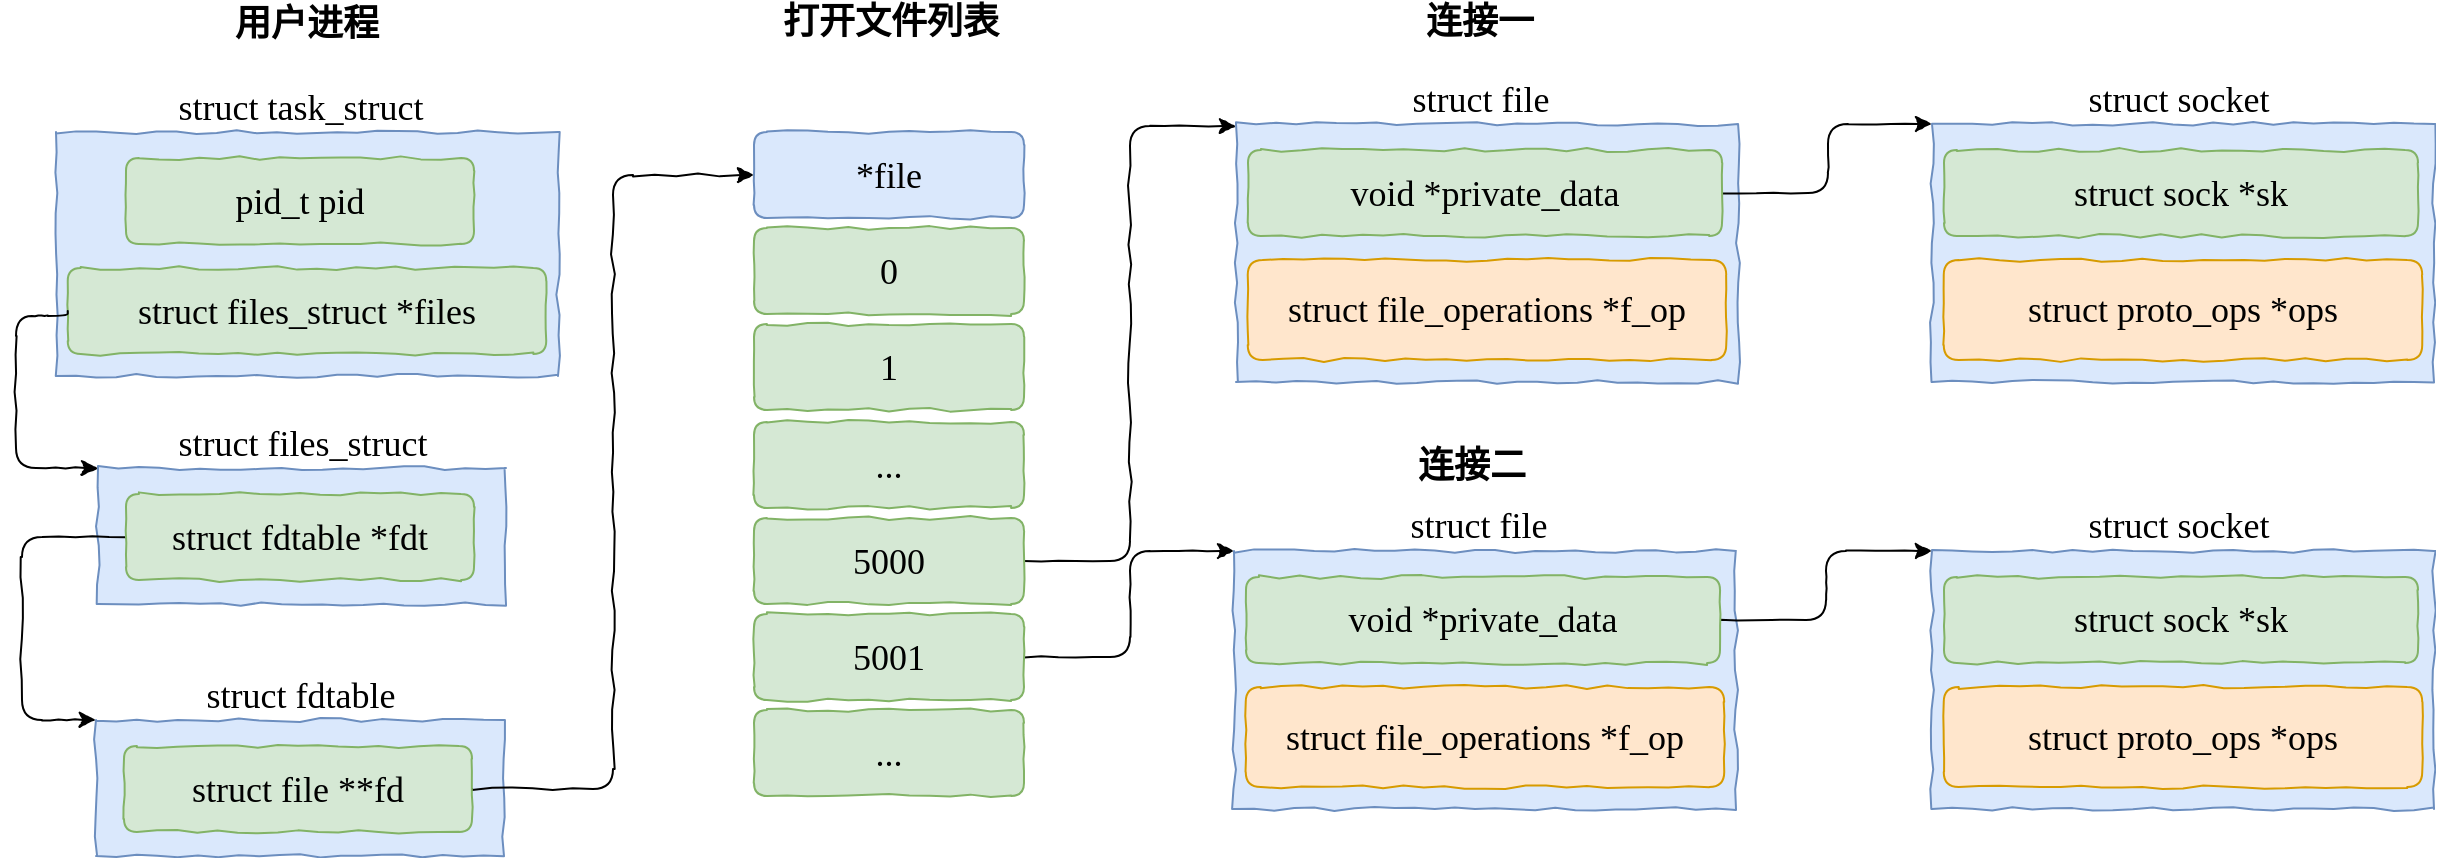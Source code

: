<mxfile version="14.7.6" type="github">
  <diagram id="sjxEpa3AsEOyEJ2MEUTR" name="Page-1">
    <mxGraphModel dx="1741" dy="834" grid="0" gridSize="10" guides="1" tooltips="1" connect="1" arrows="1" fold="1" page="0" pageScale="1" pageWidth="827" pageHeight="1169" math="0" shadow="0">
      <root>
        <mxCell id="0" />
        <mxCell id="1" parent="0" />
        <mxCell id="JA-ZwGv86Hci3zoSByOs-2" value="*file" style="whiteSpace=wrap;html=1;fillColor=#dae8fc;strokeColor=#6c8ebf;fillStyle=solid;sketchStyle=comic;rounded=1;comic=1;fontFamily=Comic Sans MS;fontSize=18;" vertex="1" parent="1">
          <mxGeometry x="315" y="294" width="135" height="43" as="geometry" />
        </mxCell>
        <mxCell id="JA-ZwGv86Hci3zoSByOs-5" value="" style="whiteSpace=wrap;html=1;fillColor=#dae8fc;strokeColor=#6c8ebf;fillStyle=solid;sketchStyle=comic;rounded=0;comic=1;" vertex="1" parent="1">
          <mxGeometry x="-34" y="294" width="251" height="122" as="geometry" />
        </mxCell>
        <mxCell id="JA-ZwGv86Hci3zoSByOs-6" value="&lt;h2&gt;&lt;font face=&quot;Comic Sans MS&quot; style=&quot;font-weight: normal&quot;&gt;pid_t pid&lt;/font&gt;&lt;/h2&gt;" style="whiteSpace=wrap;html=1;fillColor=#d5e8d4;strokeColor=#82b366;fillStyle=solid;glass=0;shadow=0;sketchStyle=comic;rounded=1;comic=1;" vertex="1" parent="1">
          <mxGeometry x="1" y="307" width="174" height="43" as="geometry" />
        </mxCell>
        <mxCell id="JA-ZwGv86Hci3zoSByOs-7" value="&lt;font face=&quot;Comic Sans MS&quot; style=&quot;font-size: 18px&quot;&gt;struct files_struct *files&lt;/font&gt;" style="whiteSpace=wrap;html=1;fillColor=#d5e8d4;strokeColor=#82b366;fillStyle=solid;sketchStyle=comic;rounded=1;comic=1;" vertex="1" parent="1">
          <mxGeometry x="-28.13" y="362" width="239.25" height="43" as="geometry" />
        </mxCell>
        <mxCell id="JA-ZwGv86Hci3zoSByOs-8" value="&lt;font face=&quot;Comic Sans MS&quot; style=&quot;font-size: 18px&quot;&gt;struct task_struct&lt;/font&gt;" style="text;html=1;align=center;verticalAlign=middle;resizable=0;points=[];autosize=1;strokeColor=none;rounded=1;comic=1;" vertex="1" parent="1">
          <mxGeometry x="3.5" y="271" width="169" height="21" as="geometry" />
        </mxCell>
        <mxCell id="JA-ZwGv86Hci3zoSByOs-9" value="" style="whiteSpace=wrap;html=1;fillColor=#dae8fc;strokeColor=#6c8ebf;fillStyle=solid;sketchStyle=comic;rounded=0;comic=1;" vertex="1" parent="1">
          <mxGeometry x="-13" y="462" width="204" height="68" as="geometry" />
        </mxCell>
        <mxCell id="JA-ZwGv86Hci3zoSByOs-17" style="edgeStyle=orthogonalEdgeStyle;rounded=1;orthogonalLoop=1;jettySize=auto;html=1;exitX=0;exitY=0.5;exitDx=0;exitDy=0;entryX=0;entryY=0;entryDx=0;entryDy=0;comic=1;" edge="1" parent="1" source="JA-ZwGv86Hci3zoSByOs-10" target="JA-ZwGv86Hci3zoSByOs-13">
          <mxGeometry relative="1" as="geometry">
            <Array as="points">
              <mxPoint x="-51" y="497" />
              <mxPoint x="-51" y="588" />
            </Array>
          </mxGeometry>
        </mxCell>
        <mxCell id="JA-ZwGv86Hci3zoSByOs-10" value="&lt;h2&gt;&lt;font face=&quot;Comic Sans MS&quot; style=&quot;font-weight: normal&quot;&gt;struct fdtable *fdt&lt;/font&gt;&lt;/h2&gt;" style="whiteSpace=wrap;html=1;fillColor=#d5e8d4;strokeColor=#82b366;fillStyle=solid;glass=0;shadow=0;sketchStyle=comic;rounded=1;comic=1;" vertex="1" parent="1">
          <mxGeometry x="1" y="475" width="174" height="43" as="geometry" />
        </mxCell>
        <mxCell id="JA-ZwGv86Hci3zoSByOs-12" value="&lt;font face=&quot;Comic Sans MS&quot; style=&quot;font-size: 18px&quot;&gt;struct files_struct&lt;/font&gt;" style="text;html=1;align=center;verticalAlign=middle;resizable=0;points=[];autosize=1;strokeColor=none;rounded=1;comic=1;" vertex="1" parent="1">
          <mxGeometry x="3.5" y="439" width="170" height="21" as="geometry" />
        </mxCell>
        <mxCell id="JA-ZwGv86Hci3zoSByOs-13" value="" style="whiteSpace=wrap;html=1;fillColor=#dae8fc;strokeColor=#6c8ebf;fillStyle=solid;sketchStyle=comic;rounded=0;comic=1;" vertex="1" parent="1">
          <mxGeometry x="-14" y="588" width="204" height="68" as="geometry" />
        </mxCell>
        <mxCell id="JA-ZwGv86Hci3zoSByOs-24" style="edgeStyle=orthogonalEdgeStyle;rounded=1;comic=1;orthogonalLoop=1;jettySize=auto;html=1;exitX=1;exitY=0.5;exitDx=0;exitDy=0;entryX=0;entryY=0.5;entryDx=0;entryDy=0;fontFamily=Comic Sans MS;fontSize=18;" edge="1" parent="1" source="JA-ZwGv86Hci3zoSByOs-14" target="JA-ZwGv86Hci3zoSByOs-2">
          <mxGeometry relative="1" as="geometry" />
        </mxCell>
        <mxCell id="JA-ZwGv86Hci3zoSByOs-14" value="&lt;h2&gt;&lt;font face=&quot;Comic Sans MS&quot; style=&quot;font-weight: normal&quot;&gt;struct file **fd&lt;/font&gt;&lt;/h2&gt;" style="whiteSpace=wrap;html=1;fillColor=#d5e8d4;strokeColor=#82b366;fillStyle=solid;glass=0;shadow=0;sketchStyle=comic;rounded=1;comic=1;" vertex="1" parent="1">
          <mxGeometry y="601" width="174" height="43" as="geometry" />
        </mxCell>
        <mxCell id="JA-ZwGv86Hci3zoSByOs-15" value="&lt;font face=&quot;Comic Sans MS&quot; style=&quot;font-size: 18px&quot;&gt;struct fdtable&lt;/font&gt;" style="text;html=1;align=center;verticalAlign=middle;resizable=0;points=[];autosize=1;strokeColor=none;rounded=1;comic=1;" vertex="1" parent="1">
          <mxGeometry x="22.5" y="565" width="131" height="21" as="geometry" />
        </mxCell>
        <mxCell id="JA-ZwGv86Hci3zoSByOs-16" style="edgeStyle=orthogonalEdgeStyle;orthogonalLoop=1;jettySize=auto;html=1;entryX=0;entryY=0;entryDx=0;entryDy=0;exitX=0;exitY=0.5;exitDx=0;exitDy=0;comic=1;" edge="1" parent="1" source="JA-ZwGv86Hci3zoSByOs-7" target="JA-ZwGv86Hci3zoSByOs-9">
          <mxGeometry relative="1" as="geometry">
            <mxPoint x="-24" y="386" as="sourcePoint" />
            <Array as="points">
              <mxPoint x="-28" y="386" />
              <mxPoint x="-54" y="386" />
              <mxPoint x="-54" y="462" />
            </Array>
          </mxGeometry>
        </mxCell>
        <mxCell id="JA-ZwGv86Hci3zoSByOs-18" value="0" style="whiteSpace=wrap;html=1;fillColor=#d5e8d4;strokeColor=#82b366;fillStyle=solid;sketchStyle=comic;rounded=1;comic=1;fontFamily=Comic Sans MS;fontSize=18;" vertex="1" parent="1">
          <mxGeometry x="315" y="342" width="135" height="43" as="geometry" />
        </mxCell>
        <mxCell id="JA-ZwGv86Hci3zoSByOs-19" value="1" style="whiteSpace=wrap;html=1;fillColor=#d5e8d4;strokeColor=#82b366;fillStyle=solid;sketchStyle=comic;rounded=1;comic=1;fontFamily=Comic Sans MS;fontSize=18;" vertex="1" parent="1">
          <mxGeometry x="315" y="390" width="135" height="43" as="geometry" />
        </mxCell>
        <mxCell id="JA-ZwGv86Hci3zoSByOs-45" style="edgeStyle=orthogonalEdgeStyle;rounded=1;comic=1;orthogonalLoop=1;jettySize=auto;html=1;exitX=1;exitY=0.5;exitDx=0;exitDy=0;entryX=0;entryY=0.008;entryDx=0;entryDy=0;entryPerimeter=0;fontFamily=Comic Sans MS;fontSize=18;" edge="1" parent="1" source="JA-ZwGv86Hci3zoSByOs-20" target="JA-ZwGv86Hci3zoSByOs-25">
          <mxGeometry relative="1" as="geometry">
            <Array as="points">
              <mxPoint x="503" y="509" />
              <mxPoint x="503" y="291" />
            </Array>
          </mxGeometry>
        </mxCell>
        <mxCell id="JA-ZwGv86Hci3zoSByOs-20" value="5000" style="whiteSpace=wrap;html=1;fillColor=#d5e8d4;strokeColor=#82b366;fillStyle=solid;sketchStyle=comic;rounded=1;comic=1;fontFamily=Comic Sans MS;fontSize=18;" vertex="1" parent="1">
          <mxGeometry x="315" y="487" width="135" height="43" as="geometry" />
        </mxCell>
        <mxCell id="JA-ZwGv86Hci3zoSByOs-21" value="..." style="whiteSpace=wrap;html=1;fillColor=#d5e8d4;strokeColor=#82b366;fillStyle=solid;sketchStyle=comic;rounded=1;comic=1;fontFamily=Comic Sans MS;fontSize=18;" vertex="1" parent="1">
          <mxGeometry x="315" y="439" width="135" height="43" as="geometry" />
        </mxCell>
        <mxCell id="JA-ZwGv86Hci3zoSByOs-46" style="edgeStyle=orthogonalEdgeStyle;rounded=1;comic=1;orthogonalLoop=1;jettySize=auto;html=1;exitX=1;exitY=0.5;exitDx=0;exitDy=0;entryX=0;entryY=0;entryDx=0;entryDy=0;fontFamily=Comic Sans MS;fontSize=18;" edge="1" parent="1" source="JA-ZwGv86Hci3zoSByOs-22" target="JA-ZwGv86Hci3zoSByOs-29">
          <mxGeometry relative="1" as="geometry">
            <Array as="points">
              <mxPoint x="503" y="557" />
              <mxPoint x="503" y="504" />
            </Array>
          </mxGeometry>
        </mxCell>
        <mxCell id="JA-ZwGv86Hci3zoSByOs-22" value="5001" style="whiteSpace=wrap;html=1;fillColor=#d5e8d4;strokeColor=#82b366;fillStyle=solid;sketchStyle=comic;rounded=1;comic=1;fontFamily=Comic Sans MS;fontSize=18;" vertex="1" parent="1">
          <mxGeometry x="315" y="535" width="135" height="43" as="geometry" />
        </mxCell>
        <mxCell id="JA-ZwGv86Hci3zoSByOs-23" value="..." style="whiteSpace=wrap;html=1;fillColor=#d5e8d4;strokeColor=#82b366;fillStyle=solid;sketchStyle=comic;rounded=1;comic=1;fontFamily=Comic Sans MS;fontSize=18;" vertex="1" parent="1">
          <mxGeometry x="315" y="583" width="135" height="43" as="geometry" />
        </mxCell>
        <mxCell id="JA-ZwGv86Hci3zoSByOs-25" value="" style="whiteSpace=wrap;html=1;fillColor=#dae8fc;strokeColor=#6c8ebf;fillStyle=solid;sketchStyle=comic;rounded=0;comic=1;" vertex="1" parent="1">
          <mxGeometry x="556" y="290" width="251" height="129" as="geometry" />
        </mxCell>
        <mxCell id="JA-ZwGv86Hci3zoSByOs-47" style="edgeStyle=orthogonalEdgeStyle;rounded=1;comic=1;orthogonalLoop=1;jettySize=auto;html=1;exitX=1;exitY=0.5;exitDx=0;exitDy=0;entryX=0;entryY=0;entryDx=0;entryDy=0;fontFamily=Comic Sans MS;fontSize=18;" edge="1" parent="1" source="JA-ZwGv86Hci3zoSByOs-26" target="JA-ZwGv86Hci3zoSByOs-33">
          <mxGeometry relative="1" as="geometry">
            <Array as="points">
              <mxPoint x="852" y="325" />
              <mxPoint x="852" y="290" />
            </Array>
          </mxGeometry>
        </mxCell>
        <mxCell id="JA-ZwGv86Hci3zoSByOs-26" value="&lt;h2&gt;&lt;font face=&quot;Comic Sans MS&quot; style=&quot;font-weight: normal&quot;&gt;void *private_data&lt;/font&gt;&lt;/h2&gt;" style="whiteSpace=wrap;html=1;fillColor=#d5e8d4;strokeColor=#82b366;fillStyle=solid;glass=0;shadow=0;sketchStyle=comic;rounded=1;comic=1;" vertex="1" parent="1">
          <mxGeometry x="562" y="303" width="237" height="43" as="geometry" />
        </mxCell>
        <mxCell id="JA-ZwGv86Hci3zoSByOs-27" value="&lt;font face=&quot;Comic Sans MS&quot; style=&quot;font-size: 18px&quot;&gt;struct file_operations *f_op&lt;/font&gt;" style="whiteSpace=wrap;html=1;fillColor=#ffe6cc;strokeColor=#d79b00;fillStyle=solid;sketchStyle=comic;rounded=1;comic=1;" vertex="1" parent="1">
          <mxGeometry x="561.87" y="358" width="239.25" height="50" as="geometry" />
        </mxCell>
        <mxCell id="JA-ZwGv86Hci3zoSByOs-28" value="&lt;font face=&quot;Comic Sans MS&quot; style=&quot;font-size: 18px&quot;&gt;struct file&lt;/font&gt;" style="text;html=1;align=center;verticalAlign=middle;resizable=0;points=[];autosize=1;strokeColor=none;rounded=1;comic=1;" vertex="1" parent="1">
          <mxGeometry x="629.5" y="267" width="97" height="21" as="geometry" />
        </mxCell>
        <mxCell id="JA-ZwGv86Hci3zoSByOs-29" value="" style="whiteSpace=wrap;html=1;fillColor=#dae8fc;strokeColor=#6c8ebf;fillStyle=solid;sketchStyle=comic;rounded=0;comic=1;" vertex="1" parent="1">
          <mxGeometry x="555" y="503.5" width="251" height="129" as="geometry" />
        </mxCell>
        <mxCell id="JA-ZwGv86Hci3zoSByOs-48" style="edgeStyle=orthogonalEdgeStyle;rounded=1;comic=1;orthogonalLoop=1;jettySize=auto;html=1;exitX=1;exitY=0.5;exitDx=0;exitDy=0;entryX=0;entryY=0;entryDx=0;entryDy=0;fontFamily=Comic Sans MS;fontSize=18;" edge="1" parent="1" source="JA-ZwGv86Hci3zoSByOs-30" target="JA-ZwGv86Hci3zoSByOs-41">
          <mxGeometry relative="1" as="geometry">
            <Array as="points">
              <mxPoint x="851" y="538" />
              <mxPoint x="851" y="504" />
            </Array>
          </mxGeometry>
        </mxCell>
        <mxCell id="JA-ZwGv86Hci3zoSByOs-30" value="&lt;h2&gt;&lt;font face=&quot;Comic Sans MS&quot; style=&quot;font-weight: normal&quot;&gt;void *private_data&lt;/font&gt;&lt;/h2&gt;" style="whiteSpace=wrap;html=1;fillColor=#d5e8d4;strokeColor=#82b366;fillStyle=solid;glass=0;shadow=0;sketchStyle=comic;rounded=1;comic=1;" vertex="1" parent="1">
          <mxGeometry x="561" y="516.5" width="237" height="43" as="geometry" />
        </mxCell>
        <mxCell id="JA-ZwGv86Hci3zoSByOs-31" value="&lt;font face=&quot;Comic Sans MS&quot; style=&quot;font-size: 18px&quot;&gt;struct file_operations *f_op&lt;/font&gt;" style="whiteSpace=wrap;html=1;fillColor=#ffe6cc;strokeColor=#d79b00;fillStyle=solid;sketchStyle=comic;rounded=1;comic=1;" vertex="1" parent="1">
          <mxGeometry x="560.87" y="571.5" width="239.25" height="50" as="geometry" />
        </mxCell>
        <mxCell id="JA-ZwGv86Hci3zoSByOs-32" value="&lt;font face=&quot;Comic Sans MS&quot; style=&quot;font-size: 18px&quot;&gt;struct file&lt;/font&gt;" style="text;html=1;align=center;verticalAlign=middle;resizable=0;points=[];autosize=1;strokeColor=none;rounded=1;comic=1;" vertex="1" parent="1">
          <mxGeometry x="628.5" y="480.5" width="97" height="21" as="geometry" />
        </mxCell>
        <mxCell id="JA-ZwGv86Hci3zoSByOs-33" value="" style="whiteSpace=wrap;html=1;fillColor=#dae8fc;strokeColor=#6c8ebf;fillStyle=solid;sketchStyle=comic;rounded=0;comic=1;" vertex="1" parent="1">
          <mxGeometry x="904" y="290" width="251" height="129" as="geometry" />
        </mxCell>
        <mxCell id="JA-ZwGv86Hci3zoSByOs-34" value="&lt;h2&gt;&lt;font face=&quot;Comic Sans MS&quot; style=&quot;font-weight: normal&quot;&gt;struct sock *sk&lt;/font&gt;&lt;/h2&gt;" style="whiteSpace=wrap;html=1;fillColor=#d5e8d4;strokeColor=#82b366;fillStyle=solid;glass=0;shadow=0;sketchStyle=comic;rounded=1;comic=1;" vertex="1" parent="1">
          <mxGeometry x="910" y="303" width="237" height="43" as="geometry" />
        </mxCell>
        <mxCell id="JA-ZwGv86Hci3zoSByOs-35" value="&lt;font face=&quot;Comic Sans MS&quot; style=&quot;font-size: 18px&quot;&gt;struct proto_ops *ops&lt;/font&gt;" style="whiteSpace=wrap;html=1;fillColor=#ffe6cc;strokeColor=#d79b00;fillStyle=solid;sketchStyle=comic;rounded=1;comic=1;" vertex="1" parent="1">
          <mxGeometry x="909.87" y="358" width="239.25" height="50" as="geometry" />
        </mxCell>
        <mxCell id="JA-ZwGv86Hci3zoSByOs-36" value="&lt;font face=&quot;Comic Sans MS&quot; style=&quot;font-size: 18px&quot;&gt;struct socket&lt;/font&gt;" style="text;html=1;align=center;verticalAlign=middle;resizable=0;points=[];autosize=1;strokeColor=none;rounded=1;comic=1;" vertex="1" parent="1">
          <mxGeometry x="964.5" y="267" width="124" height="21" as="geometry" />
        </mxCell>
        <mxCell id="JA-ZwGv86Hci3zoSByOs-41" value="" style="whiteSpace=wrap;html=1;fillColor=#dae8fc;strokeColor=#6c8ebf;fillStyle=solid;sketchStyle=comic;rounded=0;comic=1;" vertex="1" parent="1">
          <mxGeometry x="904" y="503.5" width="251" height="129" as="geometry" />
        </mxCell>
        <mxCell id="JA-ZwGv86Hci3zoSByOs-42" value="&lt;h2&gt;&lt;font face=&quot;Comic Sans MS&quot; style=&quot;font-weight: normal&quot;&gt;struct sock *sk&lt;/font&gt;&lt;/h2&gt;" style="whiteSpace=wrap;html=1;fillColor=#d5e8d4;strokeColor=#82b366;fillStyle=solid;glass=0;shadow=0;sketchStyle=comic;rounded=1;comic=1;" vertex="1" parent="1">
          <mxGeometry x="910" y="516.5" width="237" height="43" as="geometry" />
        </mxCell>
        <mxCell id="JA-ZwGv86Hci3zoSByOs-43" value="&lt;font face=&quot;Comic Sans MS&quot; style=&quot;font-size: 18px&quot;&gt;struct proto_ops *ops&lt;/font&gt;" style="whiteSpace=wrap;html=1;fillColor=#ffe6cc;strokeColor=#d79b00;fillStyle=solid;sketchStyle=comic;rounded=1;comic=1;" vertex="1" parent="1">
          <mxGeometry x="909.87" y="571.5" width="239.25" height="50" as="geometry" />
        </mxCell>
        <mxCell id="JA-ZwGv86Hci3zoSByOs-44" value="&lt;font face=&quot;Comic Sans MS&quot; style=&quot;font-size: 18px&quot;&gt;struct socket&lt;/font&gt;" style="text;html=1;align=center;verticalAlign=middle;resizable=0;points=[];autosize=1;strokeColor=none;rounded=1;comic=1;" vertex="1" parent="1">
          <mxGeometry x="964.5" y="480.5" width="124" height="21" as="geometry" />
        </mxCell>
        <mxCell id="JA-ZwGv86Hci3zoSByOs-49" value="&lt;font&gt;&lt;span style=&quot;font-size: 18px&quot;&gt;用户进程&lt;/span&gt;&lt;/font&gt;" style="text;html=1;align=center;verticalAlign=middle;resizable=0;points=[];autosize=1;strokeColor=none;rounded=1;comic=1;fontFamily=Tahoma;fontStyle=1" vertex="1" parent="1">
          <mxGeometry x="50.49" y="230" width="82" height="20" as="geometry" />
        </mxCell>
        <mxCell id="JA-ZwGv86Hci3zoSByOs-50" value="&lt;font&gt;&lt;span style=&quot;font-size: 18px&quot;&gt;打开文件列表&lt;/span&gt;&lt;/font&gt;" style="text;html=1;align=center;verticalAlign=middle;resizable=0;points=[];autosize=1;strokeColor=none;rounded=1;comic=1;fontFamily=Comic Sans MS;fontStyle=1" vertex="1" parent="1">
          <mxGeometry x="323.5" y="229" width="118" height="20" as="geometry" />
        </mxCell>
        <mxCell id="JA-ZwGv86Hci3zoSByOs-51" value="&lt;font&gt;&lt;span style=&quot;font-size: 18px&quot;&gt;连接一&lt;/span&gt;&lt;/font&gt;" style="text;html=1;align=left;verticalAlign=middle;resizable=0;points=[];autosize=1;strokeColor=none;rounded=1;comic=1;fontFamily=Comic Sans MS;fontStyle=1" vertex="1" parent="1">
          <mxGeometry x="649.49" y="229" width="64" height="20" as="geometry" />
        </mxCell>
        <mxCell id="JA-ZwGv86Hci3zoSByOs-52" value="&lt;font&gt;&lt;span style=&quot;font-size: 18px&quot;&gt;连接二&lt;/span&gt;&lt;/font&gt;" style="text;html=1;align=left;verticalAlign=middle;resizable=0;points=[];autosize=1;strokeColor=none;rounded=1;comic=1;fontFamily=Comic Sans MS;fontStyle=1" vertex="1" parent="1">
          <mxGeometry x="645" y="450.5" width="64" height="20" as="geometry" />
        </mxCell>
      </root>
    </mxGraphModel>
  </diagram>
</mxfile>
